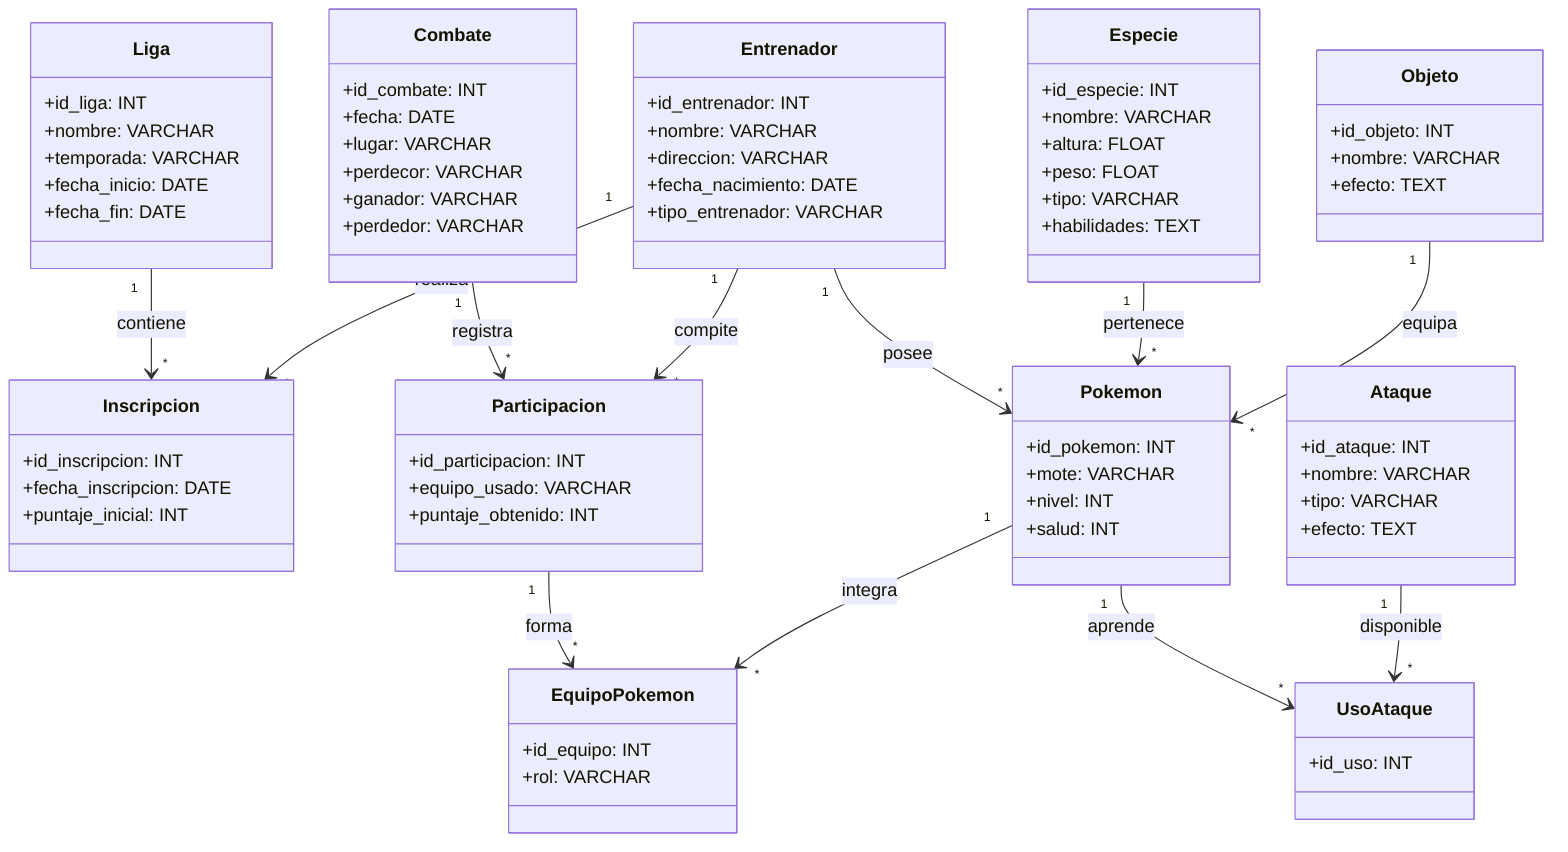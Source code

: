 classDiagram
    class Liga {
        +id_liga: INT
        +nombre: VARCHAR
        +temporada: VARCHAR
        +fecha_inicio: DATE
        +fecha_fin: DATE
    }

    class Inscripcion {
        +id_inscripcion: INT
        +fecha_inscripcion: DATE
        +puntaje_inicial: INT
    }

    class Entrenador {
        +id_entrenador: INT
        +nombre: VARCHAR
        +direccion: VARCHAR
        +fecha_nacimiento: DATE
        +tipo_entrenador: VARCHAR
    }

    class Combate {
        +id_combate: INT
        +fecha: DATE
        +lugar: VARCHAR
        +perdecor: VARCHAR
        +ganador: VARCHAR
        +perdedor: VARCHAR
    }

    class Participacion {
        +id_participacion: INT
        +equipo_usado: VARCHAR
        +puntaje_obtenido: INT
    }

    class EquipoPokemon {
        +id_equipo: INT
        +rol: VARCHAR
    }

    class Pokemon {
        +id_pokemon: INT
        +mote: VARCHAR
        +nivel: INT
        +salud: INT
    }

    class Especie {
        +id_especie: INT
        +nombre: VARCHAR
        +altura: FLOAT
        +peso: FLOAT
        +tipo: VARCHAR
        +habilidades: TEXT
    }

    class Ataque {
        +id_ataque: INT
        +nombre: VARCHAR
        +tipo: VARCHAR
        +efecto: TEXT
    }

    class UsoAtaque {
        +id_uso: INT
    }

    class Objeto {
        +id_objeto: INT
        +nombre: VARCHAR
        +efecto: TEXT
    }

    Liga "1" --> "*" Inscripcion : contiene
    Entrenador "1" --> "*" Inscripcion : realiza

    Entrenador "1" --> "*" Pokemon : posee
    Especie "1" --> "*" Pokemon : pertenece

    Combate "1" --> "*" Participacion : registra
    Entrenador "1" --> "*" Participacion : compite

    Participacion "1" --> "*" EquipoPokemon : forma
    Pokemon "1" --> "*" EquipoPokemon : integra

    Pokemon "1" --> "*" UsoAtaque : aprende
    Ataque "1" --> "*" UsoAtaque : disponible

    Objeto "1" --> "*" Pokemon : equipa